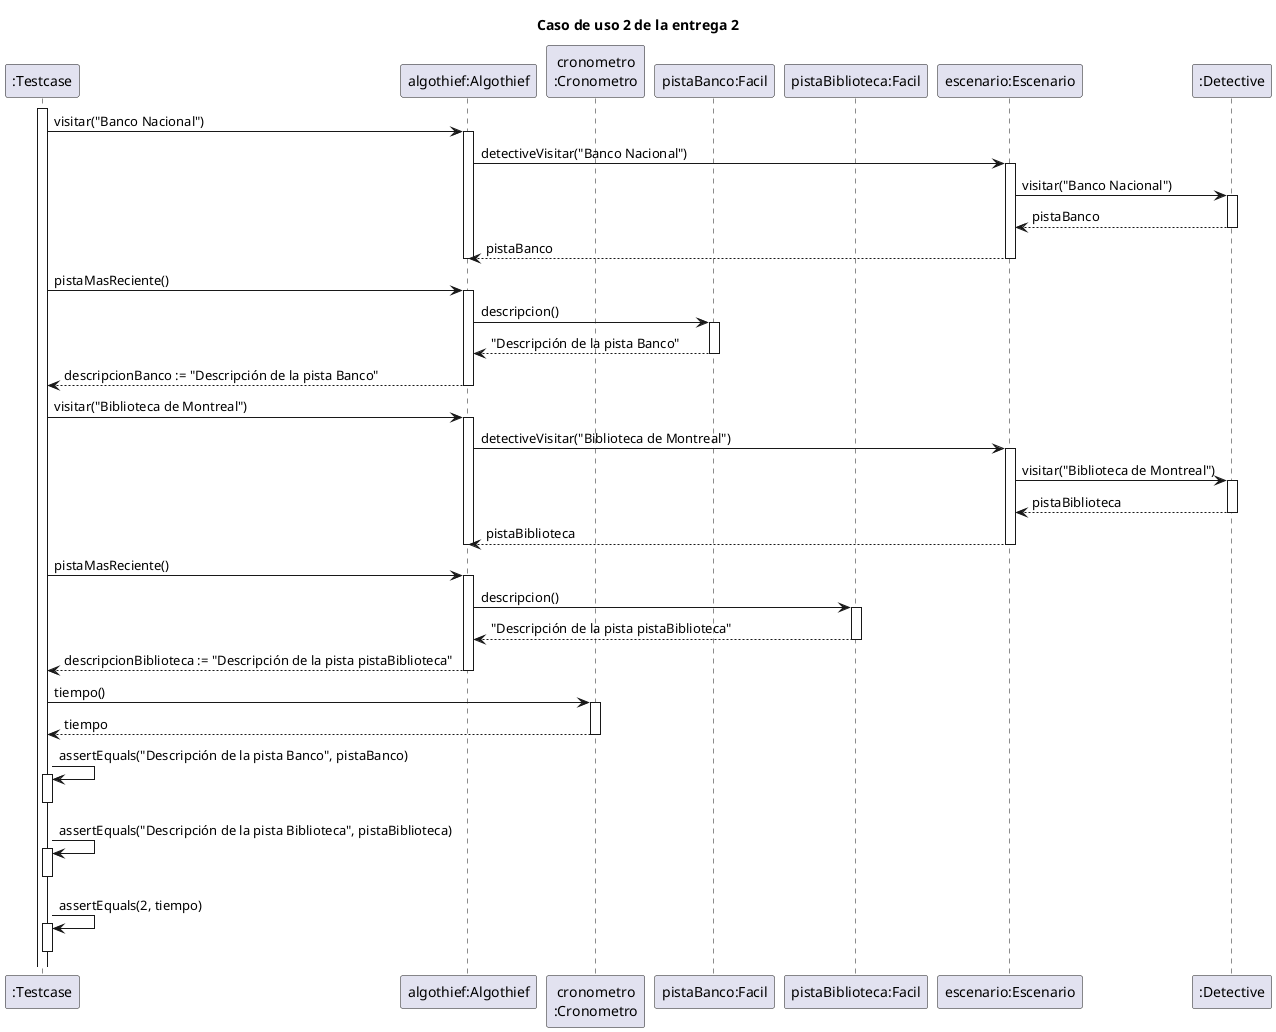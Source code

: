 @startuml

title "Caso de uso 2 de la entrega 2"

participant ":Testcase" as testcase
participant "algothief:Algothief" as algothief
participant "cronometro\n:Cronometro" as cron
participant "pistaBanco:Facil" as pistaBanco
participant "pistaBiblioteca:Facil" as pistaBiblioteca
participant "escenario:Escenario" as escenario
participant ":Detective" as detective


activate testcase
testcase -> algothief++: visitar("Banco Nacional")
    algothief -> escenario++: detectiveVisitar("Banco Nacional")
        escenario -> detective++: visitar("Banco Nacional")
            return pistaBanco
        return pistaBanco
    deactivate algothief


testcase -> algothief++: pistaMasReciente()
    algothief -> pistaBanco++: descripcion()
        return "Descripción de la pista Banco"
    return descripcionBanco := "Descripción de la pista Banco"


testcase -> algothief++: visitar("Biblioteca de Montreal")
    algothief -> escenario++: detectiveVisitar("Biblioteca de Montreal")
        escenario -> detective++: visitar("Biblioteca de Montreal")
            return pistaBiblioteca
        return pistaBiblioteca
    deactivate algothief


testcase -> algothief++: pistaMasReciente()
    algothief -> pistaBiblioteca++: descripcion()
        return "Descripción de la pista pistaBiblioteca"
    return descripcionBiblioteca := "Descripción de la pista pistaBiblioteca"


testcase -> cron: tiempo()
    activate cron
    return tiempo

testcase -> testcase++: assertEquals("Descripción de la pista Banco", pistaBanco)
deactivate testcase

testcase -> testcase++: assertEquals("Descripción de la pista Biblioteca", pistaBiblioteca)
deactivate testcase

testcase -> testcase++: assertEquals(2, tiempo)
deactivate testcase

@enduml